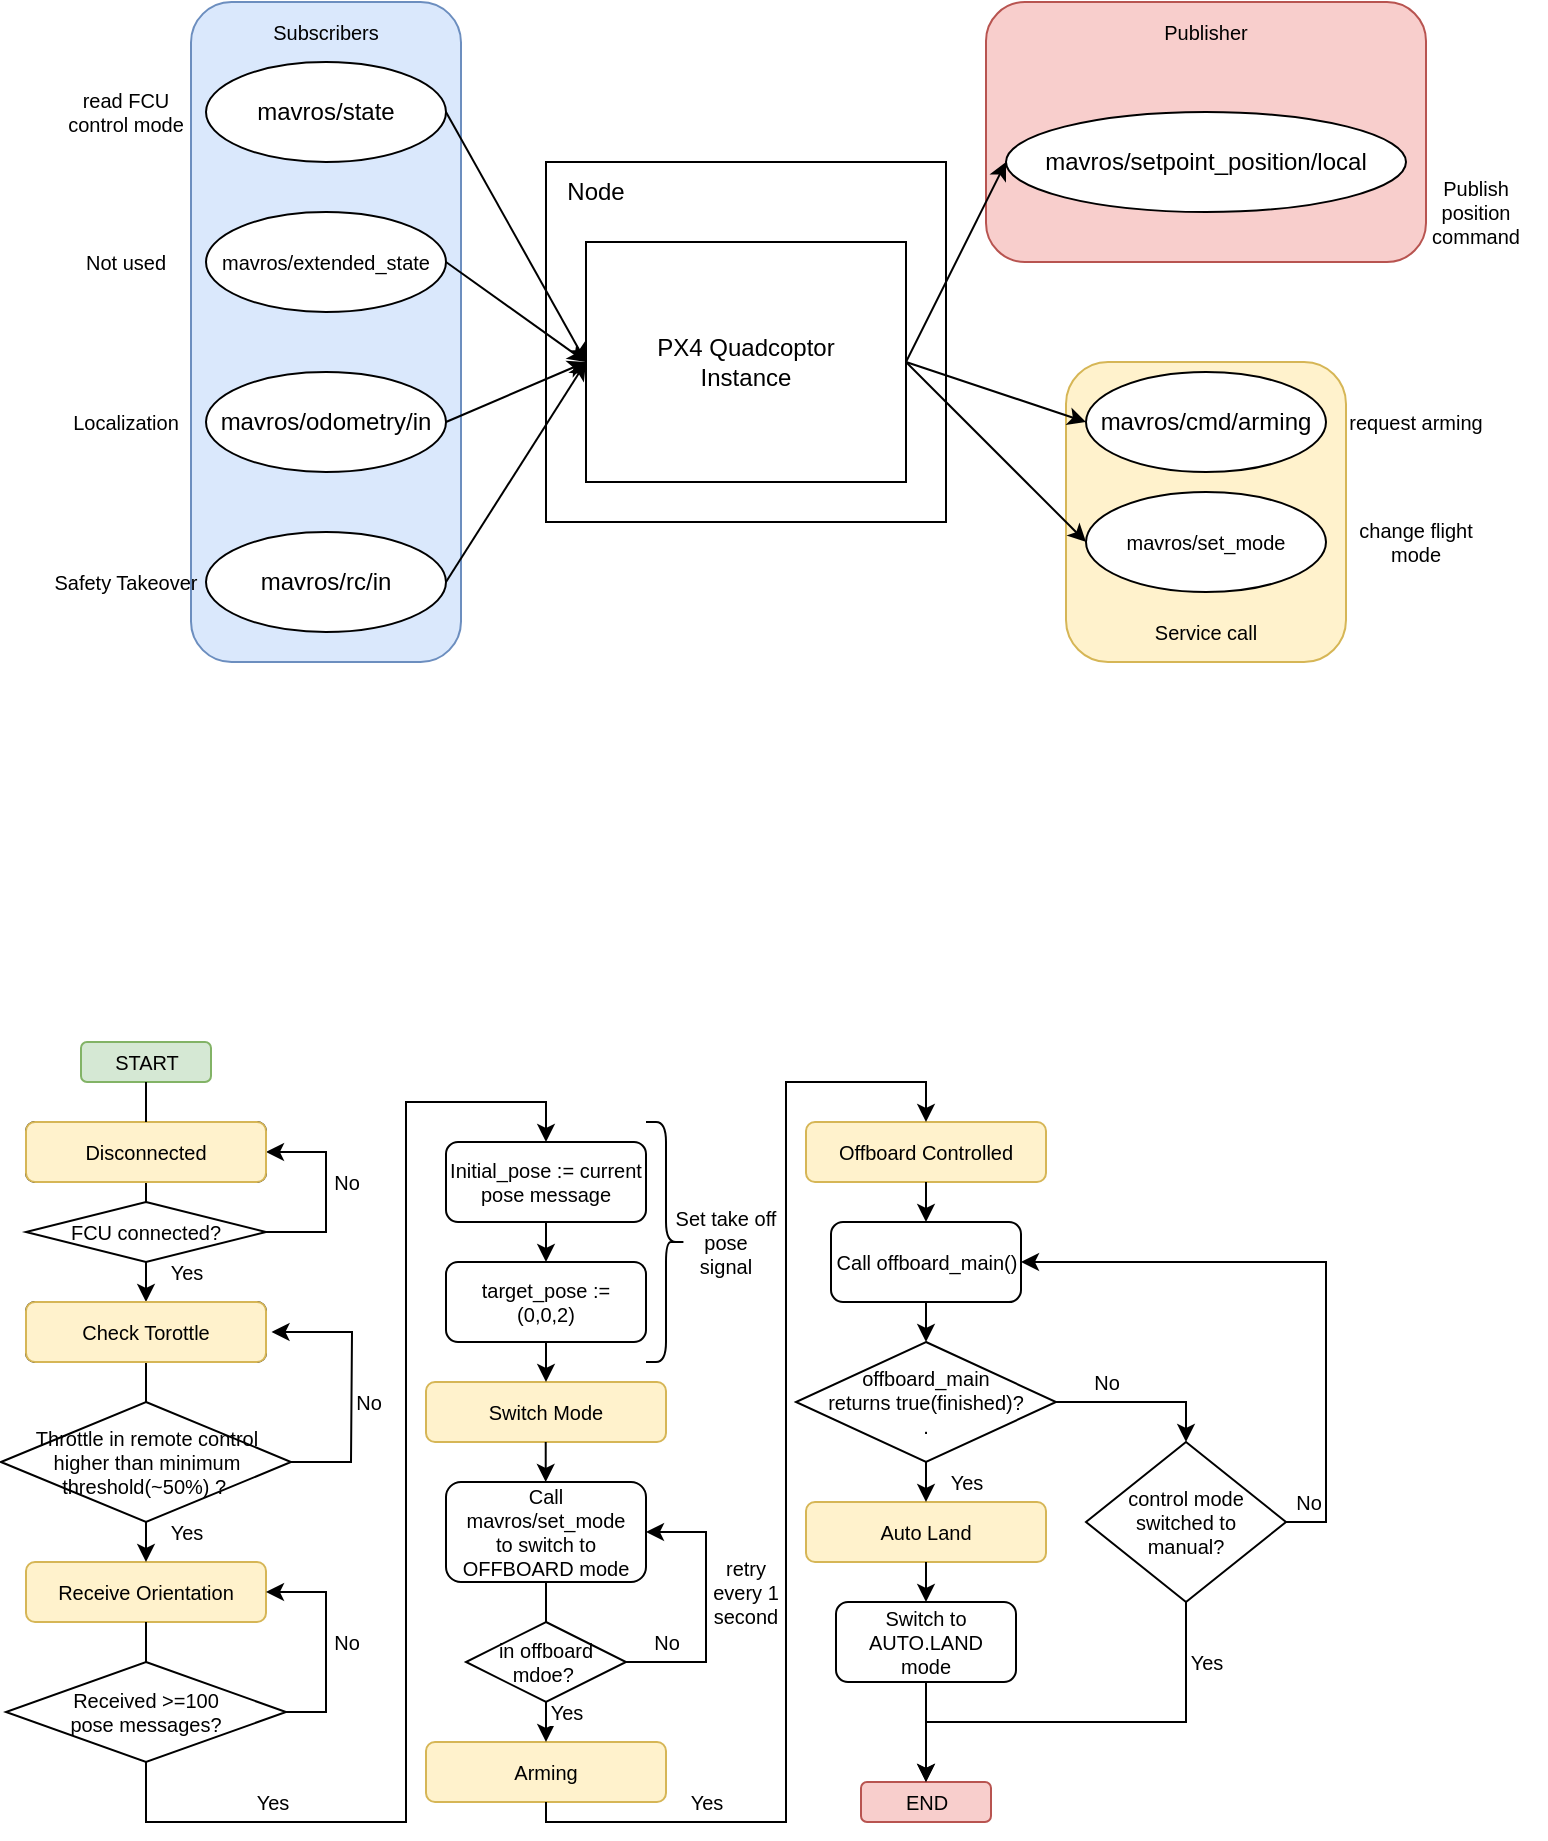 <mxfile version="20.6.2" type="device"><diagram id="_oo7s5yWGQRt4xoaXQ8I" name="第 1 页"><mxGraphModel dx="1715" dy="569" grid="1" gridSize="10" guides="1" tooltips="1" connect="1" arrows="1" fold="1" page="1" pageScale="1" pageWidth="827" pageHeight="1169" math="0" shadow="0"><root><mxCell id="0"/><mxCell id="1" parent="0"/><mxCell id="QOqqVcTq6jPX9fvtRMvl-37" value="" style="rounded=1;whiteSpace=wrap;html=1;fontSize=10;fillColor=#fff2cc;strokeColor=#d6b656;" vertex="1" parent="1"><mxGeometry x="460" y="340" width="140" height="150" as="geometry"/></mxCell><mxCell id="QOqqVcTq6jPX9fvtRMvl-35" value="" style="rounded=1;whiteSpace=wrap;html=1;fontSize=10;fillColor=#f8cecc;strokeColor=#b85450;" vertex="1" parent="1"><mxGeometry x="420" y="160" width="220" height="130" as="geometry"/></mxCell><mxCell id="QOqqVcTq6jPX9fvtRMvl-33" value="" style="rounded=1;whiteSpace=wrap;html=1;fontSize=10;fillColor=#dae8fc;strokeColor=#6c8ebf;" vertex="1" parent="1"><mxGeometry x="22.5" y="160" width="135" height="330" as="geometry"/></mxCell><mxCell id="QOqqVcTq6jPX9fvtRMvl-3" value="" style="rounded=0;whiteSpace=wrap;html=1;" vertex="1" parent="1"><mxGeometry x="200" y="240" width="200" height="180" as="geometry"/></mxCell><mxCell id="QOqqVcTq6jPX9fvtRMvl-1" value="PX4 Quadcoptor&lt;br&gt;Instance" style="rounded=0;whiteSpace=wrap;html=1;" vertex="1" parent="1"><mxGeometry x="220" y="280" width="160" height="120" as="geometry"/></mxCell><mxCell id="QOqqVcTq6jPX9fvtRMvl-4" value="Node" style="text;html=1;strokeColor=none;fillColor=none;align=center;verticalAlign=middle;whiteSpace=wrap;rounded=0;" vertex="1" parent="1"><mxGeometry x="210" y="250" width="30" height="10" as="geometry"/></mxCell><mxCell id="QOqqVcTq6jPX9fvtRMvl-5" value="mavros/state" style="ellipse;whiteSpace=wrap;html=1;" vertex="1" parent="1"><mxGeometry x="30" y="190" width="120" height="50" as="geometry"/></mxCell><mxCell id="QOqqVcTq6jPX9fvtRMvl-6" value="&lt;font style=&quot;font-size: 10px;&quot;&gt;mavros/extended_state&lt;/font&gt;" style="ellipse;whiteSpace=wrap;html=1;" vertex="1" parent="1"><mxGeometry x="30" y="265" width="120" height="50" as="geometry"/></mxCell><mxCell id="QOqqVcTq6jPX9fvtRMvl-7" value="mavros/odometry/in" style="ellipse;whiteSpace=wrap;html=1;" vertex="1" parent="1"><mxGeometry x="30" y="345" width="120" height="50" as="geometry"/></mxCell><mxCell id="QOqqVcTq6jPX9fvtRMvl-8" value="mavros/rc/in" style="ellipse;whiteSpace=wrap;html=1;" vertex="1" parent="1"><mxGeometry x="30" y="425" width="120" height="50" as="geometry"/></mxCell><mxCell id="QOqqVcTq6jPX9fvtRMvl-9" value="" style="endArrow=classic;html=1;rounded=0;fontSize=10;entryX=0;entryY=0.5;entryDx=0;entryDy=0;exitX=1;exitY=0.5;exitDx=0;exitDy=0;" edge="1" parent="1" source="QOqqVcTq6jPX9fvtRMvl-5" target="QOqqVcTq6jPX9fvtRMvl-1"><mxGeometry width="50" height="50" relative="1" as="geometry"><mxPoint x="150" y="250" as="sourcePoint"/><mxPoint x="200" y="200" as="targetPoint"/></mxGeometry></mxCell><mxCell id="QOqqVcTq6jPX9fvtRMvl-10" value="" style="endArrow=classic;html=1;rounded=0;fontSize=10;entryX=0;entryY=0.5;entryDx=0;entryDy=0;exitX=1;exitY=0.5;exitDx=0;exitDy=0;" edge="1" parent="1" source="QOqqVcTq6jPX9fvtRMvl-6" target="QOqqVcTq6jPX9fvtRMvl-1"><mxGeometry width="50" height="50" relative="1" as="geometry"><mxPoint x="160" y="300" as="sourcePoint"/><mxPoint x="200" y="260" as="targetPoint"/></mxGeometry></mxCell><mxCell id="QOqqVcTq6jPX9fvtRMvl-11" value="" style="endArrow=classic;html=1;rounded=0;fontSize=10;entryX=0;entryY=0.5;entryDx=0;entryDy=0;exitX=1;exitY=0.5;exitDx=0;exitDy=0;" edge="1" parent="1" source="QOqqVcTq6jPX9fvtRMvl-7" target="QOqqVcTq6jPX9fvtRMvl-1"><mxGeometry width="50" height="50" relative="1" as="geometry"><mxPoint x="170" y="390" as="sourcePoint"/><mxPoint x="200" y="320" as="targetPoint"/></mxGeometry></mxCell><mxCell id="QOqqVcTq6jPX9fvtRMvl-12" value="" style="endArrow=classic;html=1;rounded=0;fontSize=10;entryX=0;entryY=0.5;entryDx=0;entryDy=0;exitX=1;exitY=0.5;exitDx=0;exitDy=0;" edge="1" parent="1" source="QOqqVcTq6jPX9fvtRMvl-8" target="QOqqVcTq6jPX9fvtRMvl-1"><mxGeometry width="50" height="50" relative="1" as="geometry"><mxPoint x="170" y="440" as="sourcePoint"/><mxPoint x="200" y="380" as="targetPoint"/></mxGeometry></mxCell><mxCell id="QOqqVcTq6jPX9fvtRMvl-13" value="Localization" style="text;html=1;strokeColor=none;fillColor=none;align=center;verticalAlign=middle;whiteSpace=wrap;rounded=0;fontSize=10;" vertex="1" parent="1"><mxGeometry x="-40" y="355" width="60" height="30" as="geometry"/></mxCell><mxCell id="QOqqVcTq6jPX9fvtRMvl-14" value="Safety Takeover" style="text;html=1;strokeColor=none;fillColor=none;align=center;verticalAlign=middle;whiteSpace=wrap;rounded=0;fontSize=10;" vertex="1" parent="1"><mxGeometry x="-50" y="435" width="80" height="30" as="geometry"/></mxCell><mxCell id="QOqqVcTq6jPX9fvtRMvl-15" value="read FCU control mode" style="text;html=1;strokeColor=none;fillColor=none;align=center;verticalAlign=middle;whiteSpace=wrap;rounded=0;fontSize=10;" vertex="1" parent="1"><mxGeometry x="-45" y="200" width="70" height="30" as="geometry"/></mxCell><mxCell id="QOqqVcTq6jPX9fvtRMvl-16" value="Not used" style="text;html=1;strokeColor=none;fillColor=none;align=center;verticalAlign=middle;whiteSpace=wrap;rounded=0;fontSize=10;" vertex="1" parent="1"><mxGeometry x="-40" y="275" width="60" height="30" as="geometry"/></mxCell><mxCell id="QOqqVcTq6jPX9fvtRMvl-19" value="mavros/setpoint_position/local" style="ellipse;whiteSpace=wrap;html=1;" vertex="1" parent="1"><mxGeometry x="430" y="215" width="200" height="50" as="geometry"/></mxCell><mxCell id="QOqqVcTq6jPX9fvtRMvl-24" value="mavros/cmd/arming" style="ellipse;whiteSpace=wrap;html=1;" vertex="1" parent="1"><mxGeometry x="470" y="345" width="120" height="50" as="geometry"/></mxCell><mxCell id="QOqqVcTq6jPX9fvtRMvl-25" value="&lt;font style=&quot;font-size: 10px;&quot;&gt;mavros/set_mode&lt;/font&gt;" style="ellipse;whiteSpace=wrap;html=1;" vertex="1" parent="1"><mxGeometry x="470" y="405" width="120" height="50" as="geometry"/></mxCell><mxCell id="QOqqVcTq6jPX9fvtRMvl-27" value="" style="endArrow=classic;html=1;rounded=0;fontSize=10;exitX=1;exitY=0.5;exitDx=0;exitDy=0;entryX=0;entryY=0.5;entryDx=0;entryDy=0;" edge="1" parent="1" source="QOqqVcTq6jPX9fvtRMvl-1" target="QOqqVcTq6jPX9fvtRMvl-19"><mxGeometry width="50" height="50" relative="1" as="geometry"><mxPoint x="390" y="340" as="sourcePoint"/><mxPoint x="440" y="290" as="targetPoint"/></mxGeometry></mxCell><mxCell id="QOqqVcTq6jPX9fvtRMvl-28" value="Publish position command" style="text;html=1;strokeColor=none;fillColor=none;align=center;verticalAlign=middle;whiteSpace=wrap;rounded=0;fontSize=10;" vertex="1" parent="1"><mxGeometry x="630" y="250" width="70" height="30" as="geometry"/></mxCell><mxCell id="QOqqVcTq6jPX9fvtRMvl-29" value="" style="endArrow=classic;html=1;rounded=0;fontSize=10;exitX=1;exitY=0.5;exitDx=0;exitDy=0;entryX=0;entryY=0.5;entryDx=0;entryDy=0;" edge="1" parent="1" source="QOqqVcTq6jPX9fvtRMvl-1" target="QOqqVcTq6jPX9fvtRMvl-24"><mxGeometry width="50" height="50" relative="1" as="geometry"><mxPoint x="440" y="360" as="sourcePoint"/><mxPoint x="490" y="310" as="targetPoint"/></mxGeometry></mxCell><mxCell id="QOqqVcTq6jPX9fvtRMvl-30" value="" style="endArrow=classic;html=1;rounded=0;fontSize=10;exitX=1;exitY=0.5;exitDx=0;exitDy=0;entryX=0;entryY=0.5;entryDx=0;entryDy=0;" edge="1" parent="1" source="QOqqVcTq6jPX9fvtRMvl-1" target="QOqqVcTq6jPX9fvtRMvl-25"><mxGeometry width="50" height="50" relative="1" as="geometry"><mxPoint x="450" y="350" as="sourcePoint"/><mxPoint x="500" y="300" as="targetPoint"/></mxGeometry></mxCell><mxCell id="QOqqVcTq6jPX9fvtRMvl-31" value="request arming" style="text;html=1;strokeColor=none;fillColor=none;align=center;verticalAlign=middle;whiteSpace=wrap;rounded=0;fontSize=10;" vertex="1" parent="1"><mxGeometry x="600" y="355" width="70" height="30" as="geometry"/></mxCell><mxCell id="QOqqVcTq6jPX9fvtRMvl-32" value="change flight mode" style="text;html=1;strokeColor=none;fillColor=none;align=center;verticalAlign=middle;whiteSpace=wrap;rounded=0;fontSize=10;" vertex="1" parent="1"><mxGeometry x="600" y="415" width="70" height="30" as="geometry"/></mxCell><mxCell id="QOqqVcTq6jPX9fvtRMvl-34" value="Subscribers" style="text;html=1;strokeColor=none;fillColor=none;align=center;verticalAlign=middle;whiteSpace=wrap;rounded=0;fontSize=10;" vertex="1" parent="1"><mxGeometry x="60" y="160" width="60" height="30" as="geometry"/></mxCell><mxCell id="QOqqVcTq6jPX9fvtRMvl-36" value="Publisher" style="text;html=1;strokeColor=none;fillColor=none;align=center;verticalAlign=middle;whiteSpace=wrap;rounded=0;fontSize=10;" vertex="1" parent="1"><mxGeometry x="495" y="160" width="70" height="30" as="geometry"/></mxCell><mxCell id="QOqqVcTq6jPX9fvtRMvl-38" value="Service call" style="text;html=1;strokeColor=none;fillColor=none;align=center;verticalAlign=middle;whiteSpace=wrap;rounded=0;fontSize=10;" vertex="1" parent="1"><mxGeometry x="495" y="460" width="70" height="30" as="geometry"/></mxCell><mxCell id="QOqqVcTq6jPX9fvtRMvl-42" value="Disconnected" style="rounded=1;whiteSpace=wrap;html=1;fontSize=10;" vertex="1" parent="1"><mxGeometry x="-60" y="720" width="120" height="30" as="geometry"/></mxCell><mxCell id="QOqqVcTq6jPX9fvtRMvl-43" value="Check Torottle" style="rounded=1;whiteSpace=wrap;html=1;fontSize=10;" vertex="1" parent="1"><mxGeometry x="-60" y="810" width="120" height="30" as="geometry"/></mxCell><mxCell id="QOqqVcTq6jPX9fvtRMvl-44" value="Receive Orientation" style="rounded=1;whiteSpace=wrap;html=1;fontSize=10;fillColor=#fff2cc;strokeColor=#d6b656;" vertex="1" parent="1"><mxGeometry x="-60" y="940" width="120" height="30" as="geometry"/></mxCell><mxCell id="QOqqVcTq6jPX9fvtRMvl-45" value="Switch Mode" style="rounded=1;whiteSpace=wrap;html=1;fontSize=10;fillColor=#fff2cc;strokeColor=#d6b656;" vertex="1" parent="1"><mxGeometry x="140" y="850" width="120" height="30" as="geometry"/></mxCell><mxCell id="QOqqVcTq6jPX9fvtRMvl-46" value="Arming" style="rounded=1;whiteSpace=wrap;html=1;fontSize=10;fillColor=#fff2cc;strokeColor=#d6b656;" vertex="1" parent="1"><mxGeometry x="140" y="1030" width="120" height="30" as="geometry"/></mxCell><mxCell id="QOqqVcTq6jPX9fvtRMvl-47" value="Offboard Controlled" style="rounded=1;whiteSpace=wrap;html=1;fontSize=10;fillColor=#fff2cc;strokeColor=#d6b656;" vertex="1" parent="1"><mxGeometry x="330" y="720" width="120" height="30" as="geometry"/></mxCell><mxCell id="QOqqVcTq6jPX9fvtRMvl-48" value="Auto Land" style="rounded=1;whiteSpace=wrap;html=1;fontSize=10;fillColor=#fff2cc;strokeColor=#d6b656;" vertex="1" parent="1"><mxGeometry x="330" y="910" width="120" height="30" as="geometry"/></mxCell><mxCell id="QOqqVcTq6jPX9fvtRMvl-51" value="FCU connected?" style="rhombus;whiteSpace=wrap;html=1;fontSize=10;" vertex="1" parent="1"><mxGeometry x="-60" y="760" width="120" height="30" as="geometry"/></mxCell><mxCell id="QOqqVcTq6jPX9fvtRMvl-52" value="" style="endArrow=none;html=1;rounded=0;fontSize=10;entryX=0.5;entryY=1;entryDx=0;entryDy=0;" edge="1" parent="1" target="QOqqVcTq6jPX9fvtRMvl-42"><mxGeometry width="50" height="50" relative="1" as="geometry"><mxPoint y="760" as="sourcePoint"/><mxPoint x="50" y="750" as="targetPoint"/></mxGeometry></mxCell><mxCell id="QOqqVcTq6jPX9fvtRMvl-53" value="" style="endArrow=classic;html=1;rounded=0;fontSize=10;exitX=0.5;exitY=1;exitDx=0;exitDy=0;entryX=0.5;entryY=0;entryDx=0;entryDy=0;" edge="1" parent="1" source="QOqqVcTq6jPX9fvtRMvl-51" target="QOqqVcTq6jPX9fvtRMvl-43"><mxGeometry width="50" height="50" relative="1" as="geometry"><mxPoint y="780" as="sourcePoint"/><mxPoint x="50" y="730" as="targetPoint"/></mxGeometry></mxCell><mxCell id="QOqqVcTq6jPX9fvtRMvl-54" value="Yes" style="edgeLabel;html=1;align=center;verticalAlign=middle;resizable=0;points=[];fontSize=10;" vertex="1" connectable="0" parent="QOqqVcTq6jPX9fvtRMvl-53"><mxGeometry x="-0.507" y="2" relative="1" as="geometry"><mxPoint x="18" as="offset"/></mxGeometry></mxCell><mxCell id="QOqqVcTq6jPX9fvtRMvl-55" value="" style="endArrow=classic;html=1;rounded=0;fontSize=10;exitX=1;exitY=0.5;exitDx=0;exitDy=0;entryX=1;entryY=0.5;entryDx=0;entryDy=0;" edge="1" parent="1" source="QOqqVcTq6jPX9fvtRMvl-51" target="QOqqVcTq6jPX9fvtRMvl-42"><mxGeometry width="50" height="50" relative="1" as="geometry"><mxPoint x="140" y="800" as="sourcePoint"/><mxPoint x="190" y="750" as="targetPoint"/><Array as="points"><mxPoint x="90" y="775"/><mxPoint x="90" y="735"/></Array></mxGeometry></mxCell><mxCell id="QOqqVcTq6jPX9fvtRMvl-56" value="No" style="edgeLabel;html=1;align=center;verticalAlign=middle;resizable=0;points=[];fontSize=10;" vertex="1" connectable="0" parent="QOqqVcTq6jPX9fvtRMvl-55"><mxGeometry x="-0.617" relative="1" as="geometry"><mxPoint x="21" y="-25" as="offset"/></mxGeometry></mxCell><mxCell id="QOqqVcTq6jPX9fvtRMvl-57" value="Throttle in remote control&lt;br&gt;higher than minimum &lt;br&gt;threshold(~50%) ?&amp;nbsp;" style="rhombus;whiteSpace=wrap;html=1;fontSize=10;" vertex="1" parent="1"><mxGeometry x="-72.5" y="860" width="145" height="60" as="geometry"/></mxCell><mxCell id="QOqqVcTq6jPX9fvtRMvl-59" value="" style="endArrow=none;html=1;rounded=0;fontSize=10;exitX=0.5;exitY=0;exitDx=0;exitDy=0;" edge="1" parent="1" source="QOqqVcTq6jPX9fvtRMvl-57"><mxGeometry width="50" height="50" relative="1" as="geometry"><mxPoint x="-50" y="890" as="sourcePoint"/><mxPoint y="840" as="targetPoint"/></mxGeometry></mxCell><mxCell id="QOqqVcTq6jPX9fvtRMvl-60" value="" style="endArrow=classic;html=1;rounded=0;fontSize=10;exitX=0.5;exitY=1;exitDx=0;exitDy=0;entryX=0.5;entryY=0;entryDx=0;entryDy=0;" edge="1" parent="1" source="QOqqVcTq6jPX9fvtRMvl-57" target="QOqqVcTq6jPX9fvtRMvl-44"><mxGeometry width="50" height="50" relative="1" as="geometry"><mxPoint x="10" y="800" as="sourcePoint"/><mxPoint x="10" y="820" as="targetPoint"/></mxGeometry></mxCell><mxCell id="QOqqVcTq6jPX9fvtRMvl-61" value="Yes" style="edgeLabel;html=1;align=center;verticalAlign=middle;resizable=0;points=[];fontSize=10;" vertex="1" connectable="0" parent="QOqqVcTq6jPX9fvtRMvl-60"><mxGeometry x="-0.507" y="2" relative="1" as="geometry"><mxPoint x="18" as="offset"/></mxGeometry></mxCell><mxCell id="QOqqVcTq6jPX9fvtRMvl-62" value="" style="endArrow=classic;html=1;rounded=0;fontSize=10;exitX=1;exitY=0.5;exitDx=0;exitDy=0;entryX=1.023;entryY=0.5;entryDx=0;entryDy=0;entryPerimeter=0;" edge="1" parent="1" target="QOqqVcTq6jPX9fvtRMvl-43"><mxGeometry width="50" height="50" relative="1" as="geometry"><mxPoint x="72.5" y="890" as="sourcePoint"/><mxPoint x="72.5" y="850" as="targetPoint"/><Array as="points"><mxPoint x="102.5" y="890"/><mxPoint x="103" y="825"/></Array></mxGeometry></mxCell><mxCell id="QOqqVcTq6jPX9fvtRMvl-63" value="No" style="edgeLabel;html=1;align=center;verticalAlign=middle;resizable=0;points=[];fontSize=10;" vertex="1" connectable="0" parent="QOqqVcTq6jPX9fvtRMvl-62"><mxGeometry x="-0.617" relative="1" as="geometry"><mxPoint x="12" y="-30" as="offset"/></mxGeometry></mxCell><mxCell id="QOqqVcTq6jPX9fvtRMvl-66" value="Disconnected" style="rounded=1;whiteSpace=wrap;html=1;fontSize=10;fillColor=#fff2cc;strokeColor=#d6b656;" vertex="1" parent="1"><mxGeometry x="-60" y="720" width="120" height="30" as="geometry"/></mxCell><mxCell id="QOqqVcTq6jPX9fvtRMvl-67" value="Check Torottle" style="rounded=1;whiteSpace=wrap;html=1;fontSize=10;fillColor=#fff2cc;strokeColor=#d6b656;" vertex="1" parent="1"><mxGeometry x="-60" y="810" width="120" height="30" as="geometry"/></mxCell><mxCell id="QOqqVcTq6jPX9fvtRMvl-68" value="Received &amp;gt;=100&lt;br&gt;pose messages?" style="rhombus;whiteSpace=wrap;html=1;fontSize=10;" vertex="1" parent="1"><mxGeometry x="-70" y="990" width="140" height="50" as="geometry"/></mxCell><mxCell id="QOqqVcTq6jPX9fvtRMvl-69" value="" style="endArrow=none;html=1;rounded=0;fontSize=10;exitX=0.5;exitY=0;exitDx=0;exitDy=0;" edge="1" parent="1"><mxGeometry width="50" height="50" relative="1" as="geometry"><mxPoint y="990" as="sourcePoint"/><mxPoint y="970" as="targetPoint"/></mxGeometry></mxCell><mxCell id="QOqqVcTq6jPX9fvtRMvl-70" value="" style="endArrow=classic;html=1;rounded=0;fontSize=10;exitX=1;exitY=0.5;exitDx=0;exitDy=0;entryX=1;entryY=0.5;entryDx=0;entryDy=0;" edge="1" parent="1" source="QOqqVcTq6jPX9fvtRMvl-68" target="QOqqVcTq6jPX9fvtRMvl-44"><mxGeometry width="50" height="50" relative="1" as="geometry"><mxPoint x="70" y="1010" as="sourcePoint"/><mxPoint x="120" y="960" as="targetPoint"/><Array as="points"><mxPoint x="90" y="1015"/><mxPoint x="90" y="955"/></Array></mxGeometry></mxCell><mxCell id="QOqqVcTq6jPX9fvtRMvl-71" value="No" style="edgeLabel;html=1;align=center;verticalAlign=middle;resizable=0;points=[];fontSize=10;" vertex="1" connectable="0" parent="QOqqVcTq6jPX9fvtRMvl-70"><mxGeometry x="0.136" y="-1" relative="1" as="geometry"><mxPoint x="9" y="7" as="offset"/></mxGeometry></mxCell><mxCell id="QOqqVcTq6jPX9fvtRMvl-72" value="Initial_pose := current pose message" style="rounded=1;whiteSpace=wrap;html=1;fontSize=10;" vertex="1" parent="1"><mxGeometry x="150" y="730" width="100" height="40" as="geometry"/></mxCell><mxCell id="QOqqVcTq6jPX9fvtRMvl-73" value="target_pose :=&lt;br&gt;(0,0,2)" style="rounded=1;whiteSpace=wrap;html=1;fontSize=10;" vertex="1" parent="1"><mxGeometry x="150" y="790" width="100" height="40" as="geometry"/></mxCell><mxCell id="QOqqVcTq6jPX9fvtRMvl-74" value="" style="endArrow=classic;html=1;rounded=0;fontSize=10;entryX=0.5;entryY=0;entryDx=0;entryDy=0;" edge="1" parent="1" target="QOqqVcTq6jPX9fvtRMvl-73"><mxGeometry width="50" height="50" relative="1" as="geometry"><mxPoint x="200" y="770" as="sourcePoint"/><mxPoint x="250" y="720" as="targetPoint"/></mxGeometry></mxCell><mxCell id="QOqqVcTq6jPX9fvtRMvl-75" value="" style="endArrow=classic;html=1;rounded=0;fontSize=10;exitX=0.5;exitY=1;exitDx=0;exitDy=0;entryX=0.5;entryY=0;entryDx=0;entryDy=0;" edge="1" parent="1" source="QOqqVcTq6jPX9fvtRMvl-68" target="QOqqVcTq6jPX9fvtRMvl-72"><mxGeometry width="50" height="50" relative="1" as="geometry"><mxPoint x="10" y="1110" as="sourcePoint"/><mxPoint x="60" y="1060" as="targetPoint"/><Array as="points"><mxPoint y="1070"/><mxPoint x="130" y="1070"/><mxPoint x="130" y="710"/><mxPoint x="200" y="710"/></Array></mxGeometry></mxCell><mxCell id="QOqqVcTq6jPX9fvtRMvl-76" value="Yes" style="edgeLabel;html=1;align=center;verticalAlign=middle;resizable=0;points=[];fontSize=10;" vertex="1" connectable="0" parent="QOqqVcTq6jPX9fvtRMvl-75"><mxGeometry x="-0.743" y="-1" relative="1" as="geometry"><mxPoint x="14" y="-11" as="offset"/></mxGeometry></mxCell><mxCell id="QOqqVcTq6jPX9fvtRMvl-77" value="" style="endArrow=classic;html=1;rounded=0;fontSize=10;entryX=0.5;entryY=0;entryDx=0;entryDy=0;" edge="1" parent="1" target="QOqqVcTq6jPX9fvtRMvl-45"><mxGeometry width="50" height="50" relative="1" as="geometry"><mxPoint x="200" y="830" as="sourcePoint"/><mxPoint x="250" y="780" as="targetPoint"/></mxGeometry></mxCell><mxCell id="QOqqVcTq6jPX9fvtRMvl-78" value="Call mavros/set_mode&lt;br&gt;to switch to&lt;br&gt;OFFBOARD mode" style="rounded=1;whiteSpace=wrap;html=1;fontSize=10;" vertex="1" parent="1"><mxGeometry x="150" y="900" width="100" height="50" as="geometry"/></mxCell><mxCell id="QOqqVcTq6jPX9fvtRMvl-79" value="" style="endArrow=classic;html=1;rounded=0;fontSize=10;entryX=0.5;entryY=0;entryDx=0;entryDy=0;" edge="1" parent="1"><mxGeometry width="50" height="50" relative="1" as="geometry"><mxPoint x="199.86" y="880" as="sourcePoint"/><mxPoint x="199.86" y="900" as="targetPoint"/></mxGeometry></mxCell><mxCell id="QOqqVcTq6jPX9fvtRMvl-80" value="in offboard mdoe?&amp;nbsp;" style="rhombus;whiteSpace=wrap;html=1;fontSize=10;" vertex="1" parent="1"><mxGeometry x="160" y="970" width="80" height="40" as="geometry"/></mxCell><mxCell id="QOqqVcTq6jPX9fvtRMvl-81" value="" style="endArrow=none;html=1;rounded=0;fontSize=10;entryX=0.5;entryY=1;entryDx=0;entryDy=0;" edge="1" parent="1" source="QOqqVcTq6jPX9fvtRMvl-80" target="QOqqVcTq6jPX9fvtRMvl-78"><mxGeometry width="50" height="50" relative="1" as="geometry"><mxPoint x="200" y="1000" as="sourcePoint"/><mxPoint x="250" y="950" as="targetPoint"/></mxGeometry></mxCell><mxCell id="QOqqVcTq6jPX9fvtRMvl-82" value="" style="endArrow=classic;html=1;rounded=0;fontSize=10;exitX=1;exitY=0.5;exitDx=0;exitDy=0;entryX=1;entryY=0.5;entryDx=0;entryDy=0;" edge="1" parent="1" source="QOqqVcTq6jPX9fvtRMvl-80" target="QOqqVcTq6jPX9fvtRMvl-78"><mxGeometry width="50" height="50" relative="1" as="geometry"><mxPoint x="280" y="990" as="sourcePoint"/><mxPoint x="330" y="940" as="targetPoint"/><Array as="points"><mxPoint x="280" y="990"/><mxPoint x="280" y="925"/></Array></mxGeometry></mxCell><mxCell id="QOqqVcTq6jPX9fvtRMvl-85" value="No" style="edgeLabel;html=1;align=center;verticalAlign=middle;resizable=0;points=[];fontSize=10;" vertex="1" connectable="0" parent="QOqqVcTq6jPX9fvtRMvl-82"><mxGeometry x="-0.543" y="1" relative="1" as="geometry"><mxPoint x="-11" y="-9" as="offset"/></mxGeometry></mxCell><mxCell id="QOqqVcTq6jPX9fvtRMvl-84" value="retry every 1 second" style="text;html=1;strokeColor=none;fillColor=none;align=center;verticalAlign=middle;whiteSpace=wrap;rounded=0;fontSize=10;" vertex="1" parent="1"><mxGeometry x="280" y="940" width="40" height="30" as="geometry"/></mxCell><mxCell id="QOqqVcTq6jPX9fvtRMvl-86" value="" style="endArrow=classic;html=1;rounded=0;fontSize=10;entryX=0.5;entryY=0;entryDx=0;entryDy=0;" edge="1" parent="1" target="QOqqVcTq6jPX9fvtRMvl-46"><mxGeometry width="50" height="50" relative="1" as="geometry"><mxPoint x="200" y="1010" as="sourcePoint"/><mxPoint x="250" y="960" as="targetPoint"/></mxGeometry></mxCell><mxCell id="QOqqVcTq6jPX9fvtRMvl-87" value="Yes" style="edgeLabel;html=1;align=center;verticalAlign=middle;resizable=0;points=[];fontSize=10;" vertex="1" connectable="0" parent="QOqqVcTq6jPX9fvtRMvl-86"><mxGeometry x="-0.496" y="1" relative="1" as="geometry"><mxPoint x="9" as="offset"/></mxGeometry></mxCell><mxCell id="QOqqVcTq6jPX9fvtRMvl-88" value="" style="endArrow=classic;html=1;rounded=0;fontSize=10;exitX=0.5;exitY=1;exitDx=0;exitDy=0;entryX=0.5;entryY=0;entryDx=0;entryDy=0;" edge="1" parent="1" source="QOqqVcTq6jPX9fvtRMvl-46" target="QOqqVcTq6jPX9fvtRMvl-47"><mxGeometry width="50" height="50" relative="1" as="geometry"><mxPoint x="260" y="1150" as="sourcePoint"/><mxPoint x="310" y="1100" as="targetPoint"/><Array as="points"><mxPoint x="200" y="1070"/><mxPoint x="320" y="1070"/><mxPoint x="320" y="700"/><mxPoint x="390" y="700"/></Array></mxGeometry></mxCell><mxCell id="QOqqVcTq6jPX9fvtRMvl-89" value="Yes" style="edgeLabel;html=1;align=center;verticalAlign=middle;resizable=0;points=[];fontSize=10;" vertex="1" connectable="0" parent="QOqqVcTq6jPX9fvtRMvl-88"><mxGeometry x="-0.673" y="-1" relative="1" as="geometry"><mxPoint x="-7" y="-11" as="offset"/></mxGeometry></mxCell><mxCell id="QOqqVcTq6jPX9fvtRMvl-91" value="Call offboard_main()" style="rounded=1;whiteSpace=wrap;html=1;fontSize=10;" vertex="1" parent="1"><mxGeometry x="342.5" y="770" width="95" height="40" as="geometry"/></mxCell><mxCell id="QOqqVcTq6jPX9fvtRMvl-92" value="offboard_main&lt;br&gt;returns true(finished)?&lt;br&gt;." style="rhombus;whiteSpace=wrap;html=1;fontSize=10;" vertex="1" parent="1"><mxGeometry x="325" y="830" width="130" height="60" as="geometry"/></mxCell><mxCell id="QOqqVcTq6jPX9fvtRMvl-93" value="" style="endArrow=classic;html=1;rounded=0;fontSize=10;entryX=0.5;entryY=0;entryDx=0;entryDy=0;" edge="1" parent="1" target="QOqqVcTq6jPX9fvtRMvl-92"><mxGeometry width="50" height="50" relative="1" as="geometry"><mxPoint x="390" y="810" as="sourcePoint"/><mxPoint x="440" y="760" as="targetPoint"/></mxGeometry></mxCell><mxCell id="QOqqVcTq6jPX9fvtRMvl-94" value="" style="endArrow=classic;html=1;rounded=0;fontSize=10;exitX=1;exitY=0.5;exitDx=0;exitDy=0;entryX=0.5;entryY=0;entryDx=0;entryDy=0;" edge="1" parent="1" source="QOqqVcTq6jPX9fvtRMvl-92" target="QOqqVcTq6jPX9fvtRMvl-99"><mxGeometry width="50" height="50" relative="1" as="geometry"><mxPoint x="490" y="870" as="sourcePoint"/><mxPoint x="450" y="790" as="targetPoint"/><Array as="points"><mxPoint x="480" y="860"/><mxPoint x="520" y="860"/></Array></mxGeometry></mxCell><mxCell id="QOqqVcTq6jPX9fvtRMvl-95" value="No" style="edgeLabel;html=1;align=center;verticalAlign=middle;resizable=0;points=[];fontSize=10;" vertex="1" connectable="0" parent="QOqqVcTq6jPX9fvtRMvl-94"><mxGeometry x="-0.79" y="1" relative="1" as="geometry"><mxPoint x="16" y="-9" as="offset"/></mxGeometry></mxCell><mxCell id="QOqqVcTq6jPX9fvtRMvl-96" value="" style="endArrow=classic;html=1;rounded=0;fontSize=10;exitX=0.5;exitY=1;exitDx=0;exitDy=0;" edge="1" parent="1" source="QOqqVcTq6jPX9fvtRMvl-92"><mxGeometry width="50" height="50" relative="1" as="geometry"><mxPoint x="500" y="920" as="sourcePoint"/><mxPoint x="390" y="910" as="targetPoint"/></mxGeometry></mxCell><mxCell id="QOqqVcTq6jPX9fvtRMvl-97" value="Yes" style="edgeLabel;html=1;align=center;verticalAlign=middle;resizable=0;points=[];fontSize=10;" vertex="1" connectable="0" parent="QOqqVcTq6jPX9fvtRMvl-96"><mxGeometry x="-0.411" relative="1" as="geometry"><mxPoint x="20" y="4" as="offset"/></mxGeometry></mxCell><mxCell id="QOqqVcTq6jPX9fvtRMvl-99" value="control mode&lt;br&gt;switched to&lt;br&gt;manual?" style="rhombus;whiteSpace=wrap;html=1;fontSize=10;" vertex="1" parent="1"><mxGeometry x="470" y="880" width="100" height="80" as="geometry"/></mxCell><mxCell id="QOqqVcTq6jPX9fvtRMvl-100" value="" style="endArrow=classic;html=1;rounded=0;fontSize=10;exitX=1;exitY=0.5;exitDx=0;exitDy=0;entryX=1;entryY=0.5;entryDx=0;entryDy=0;" edge="1" parent="1" source="QOqqVcTq6jPX9fvtRMvl-99" target="QOqqVcTq6jPX9fvtRMvl-91"><mxGeometry width="50" height="50" relative="1" as="geometry"><mxPoint x="590" y="930" as="sourcePoint"/><mxPoint x="640" y="880" as="targetPoint"/><Array as="points"><mxPoint x="590" y="920"/><mxPoint x="590" y="790"/></Array></mxGeometry></mxCell><mxCell id="QOqqVcTq6jPX9fvtRMvl-101" value="No" style="edgeLabel;html=1;align=center;verticalAlign=middle;resizable=0;points=[];fontSize=10;" vertex="1" connectable="0" parent="QOqqVcTq6jPX9fvtRMvl-100"><mxGeometry x="-0.912" relative="1" as="geometry"><mxPoint x="-3" y="-10" as="offset"/></mxGeometry></mxCell><mxCell id="QOqqVcTq6jPX9fvtRMvl-102" value="Switch to AUTO.LAND&lt;br&gt;mode" style="rounded=1;whiteSpace=wrap;html=1;fontSize=10;" vertex="1" parent="1"><mxGeometry x="345" y="960" width="90" height="40" as="geometry"/></mxCell><mxCell id="QOqqVcTq6jPX9fvtRMvl-105" value="" style="endArrow=classic;html=1;rounded=0;fontSize=10;entryX=0.5;entryY=0;entryDx=0;entryDy=0;" edge="1" parent="1" target="QOqqVcTq6jPX9fvtRMvl-102"><mxGeometry width="50" height="50" relative="1" as="geometry"><mxPoint x="390" y="940" as="sourcePoint"/><mxPoint x="440" y="890" as="targetPoint"/></mxGeometry></mxCell><mxCell id="QOqqVcTq6jPX9fvtRMvl-108" value="END" style="rounded=1;whiteSpace=wrap;html=1;fontSize=10;fillColor=#f8cecc;strokeColor=#b85450;" vertex="1" parent="1"><mxGeometry x="357.5" y="1050" width="65" height="20" as="geometry"/></mxCell><mxCell id="QOqqVcTq6jPX9fvtRMvl-109" value="" style="endArrow=classic;html=1;rounded=0;fontSize=10;entryX=0.5;entryY=0;entryDx=0;entryDy=0;" edge="1" parent="1" target="QOqqVcTq6jPX9fvtRMvl-108"><mxGeometry width="50" height="50" relative="1" as="geometry"><mxPoint x="390" y="1000" as="sourcePoint"/><mxPoint x="440" y="950" as="targetPoint"/></mxGeometry></mxCell><mxCell id="QOqqVcTq6jPX9fvtRMvl-110" value="" style="endArrow=classic;html=1;rounded=0;fontSize=10;exitX=0.5;exitY=1;exitDx=0;exitDy=0;entryX=0.5;entryY=0;entryDx=0;entryDy=0;" edge="1" parent="1" source="QOqqVcTq6jPX9fvtRMvl-99" target="QOqqVcTq6jPX9fvtRMvl-108"><mxGeometry width="50" height="50" relative="1" as="geometry"><mxPoint x="560" y="990" as="sourcePoint"/><mxPoint x="610" y="940" as="targetPoint"/><Array as="points"><mxPoint x="520" y="1020"/><mxPoint x="390" y="1020"/></Array></mxGeometry></mxCell><mxCell id="QOqqVcTq6jPX9fvtRMvl-111" value="Yes" style="edgeLabel;html=1;align=center;verticalAlign=middle;resizable=0;points=[];fontSize=10;" vertex="1" connectable="0" parent="QOqqVcTq6jPX9fvtRMvl-110"><mxGeometry x="-0.863" relative="1" as="geometry"><mxPoint x="10" y="15" as="offset"/></mxGeometry></mxCell><mxCell id="QOqqVcTq6jPX9fvtRMvl-113" value="START" style="rounded=1;whiteSpace=wrap;html=1;fontSize=10;fillColor=#d5e8d4;strokeColor=#82b366;" vertex="1" parent="1"><mxGeometry x="-32.5" y="680" width="65" height="20" as="geometry"/></mxCell><mxCell id="QOqqVcTq6jPX9fvtRMvl-114" value="" style="endArrow=none;html=1;rounded=0;fontSize=10;exitX=0.5;exitY=1;exitDx=0;exitDy=0;entryX=0.5;entryY=0;entryDx=0;entryDy=0;" edge="1" parent="1" source="QOqqVcTq6jPX9fvtRMvl-113" target="QOqqVcTq6jPX9fvtRMvl-66"><mxGeometry width="50" height="50" relative="1" as="geometry"><mxPoint x="60" y="630" as="sourcePoint"/><mxPoint x="110" y="580" as="targetPoint"/></mxGeometry></mxCell><mxCell id="QOqqVcTq6jPX9fvtRMvl-115" value="" style="endArrow=classic;html=1;rounded=0;fontSize=10;entryX=0.5;entryY=0;entryDx=0;entryDy=0;" edge="1" parent="1" target="QOqqVcTq6jPX9fvtRMvl-91"><mxGeometry width="50" height="50" relative="1" as="geometry"><mxPoint x="390" y="750" as="sourcePoint"/><mxPoint x="440" y="700" as="targetPoint"/></mxGeometry></mxCell><mxCell id="QOqqVcTq6jPX9fvtRMvl-117" value="" style="shape=curlyBracket;whiteSpace=wrap;html=1;rounded=1;flipH=1;labelPosition=right;verticalLabelPosition=middle;align=left;verticalAlign=middle;fontSize=10;" vertex="1" parent="1"><mxGeometry x="250" y="720" width="20" height="120" as="geometry"/></mxCell><mxCell id="QOqqVcTq6jPX9fvtRMvl-119" value="Set take off&lt;br&gt;pose&lt;br&gt;signal" style="text;html=1;strokeColor=none;fillColor=none;align=center;verticalAlign=middle;whiteSpace=wrap;rounded=0;fontSize=10;" vertex="1" parent="1"><mxGeometry x="260" y="750" width="60" height="60" as="geometry"/></mxCell></root></mxGraphModel></diagram></mxfile>